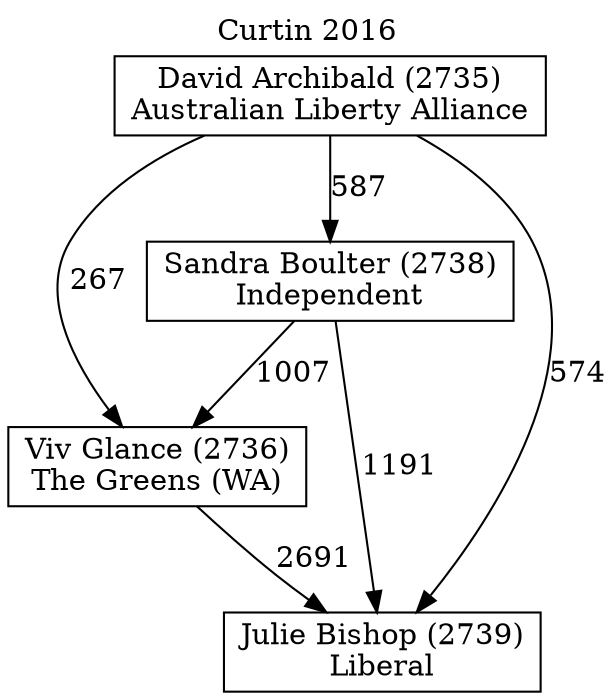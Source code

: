// House preference flow
digraph "Julie Bishop (2739)_Curtin_2016" {
	graph [label="Curtin 2016" labelloc=t mclimit=10]
	node [shape=box]
	"Viv Glance (2736)" [label="Viv Glance (2736)
The Greens (WA)"]
	"Sandra Boulter (2738)" [label="Sandra Boulter (2738)
Independent"]
	"David Archibald (2735)" [label="David Archibald (2735)
Australian Liberty Alliance"]
	"Julie Bishop (2739)" [label="Julie Bishop (2739)
Liberal"]
	"David Archibald (2735)" -> "Viv Glance (2736)" [label=267]
	"Sandra Boulter (2738)" -> "Viv Glance (2736)" [label=1007]
	"David Archibald (2735)" -> "Sandra Boulter (2738)" [label=587]
	"David Archibald (2735)" -> "Julie Bishop (2739)" [label=574]
	"Sandra Boulter (2738)" -> "Julie Bishop (2739)" [label=1191]
	"Viv Glance (2736)" -> "Julie Bishop (2739)" [label=2691]
}
